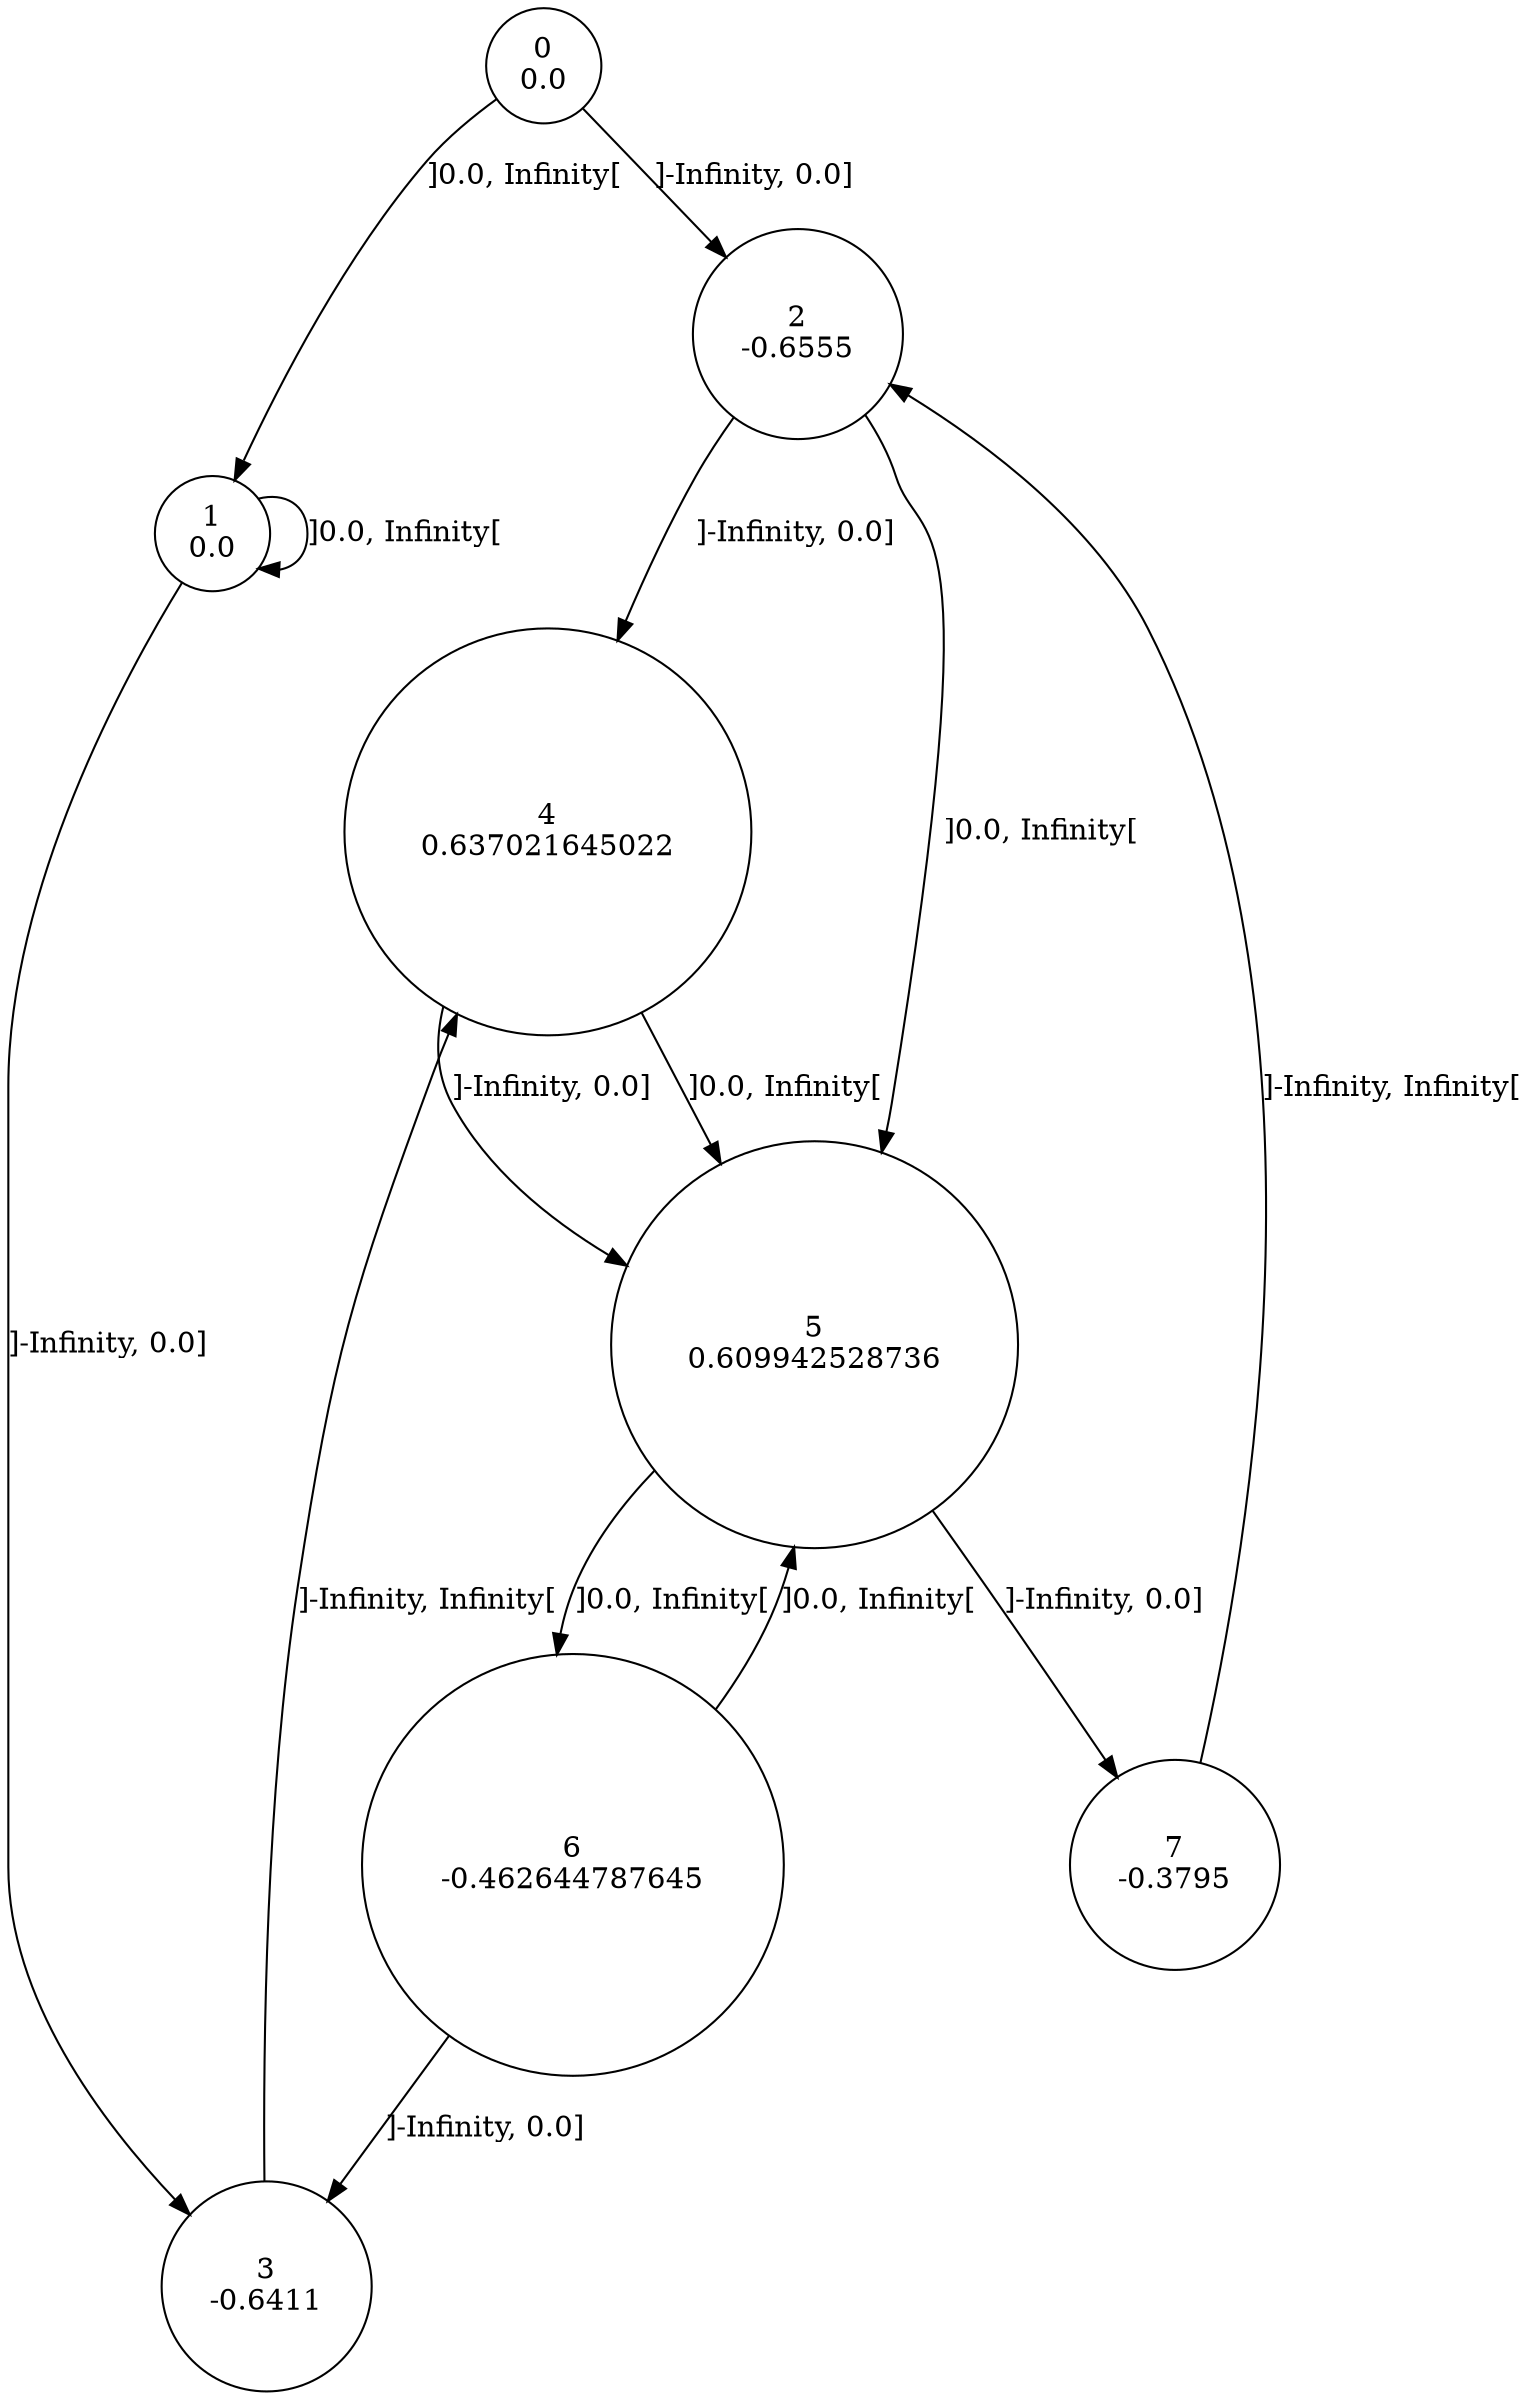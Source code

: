 digraph a {
0 [shape=circle, label="0\n0.0"];
	0 -> 2 [label="]-Infinity, 0.0]"];
	0 -> 1 [label="]0.0, Infinity["];
1 [shape=circle, label="1\n0.0"];
	1 -> 3 [label="]-Infinity, 0.0]"];
	1 -> 1 [label="]0.0, Infinity["];
2 [shape=circle, label="2\n-0.6555"];
	2 -> 4 [label="]-Infinity, 0.0]"];
	2 -> 5 [label="]0.0, Infinity["];
3 [shape=circle, label="3\n-0.6411"];
	3 -> 4 [label="]-Infinity, Infinity["];
4 [shape=circle, label="4\n0.637021645022"];
	4 -> 5 [label="]-Infinity, 0.0]"];
	4 -> 5 [label="]0.0, Infinity["];
5 [shape=circle, label="5\n0.609942528736"];
	5 -> 7 [label="]-Infinity, 0.0]"];
	5 -> 6 [label="]0.0, Infinity["];
6 [shape=circle, label="6\n-0.462644787645"];
	6 -> 3 [label="]-Infinity, 0.0]"];
	6 -> 5 [label="]0.0, Infinity["];
7 [shape=circle, label="7\n-0.3795"];
	7 -> 2 [label="]-Infinity, Infinity["];
}